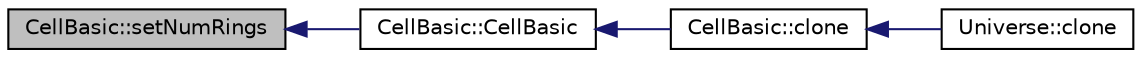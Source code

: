 digraph "CellBasic::setNumRings"
{
  edge [fontname="Helvetica",fontsize="10",labelfontname="Helvetica",labelfontsize="10"];
  node [fontname="Helvetica",fontsize="10",shape=record];
  rankdir="LR";
  Node1 [label="CellBasic::setNumRings",height=0.2,width=0.4,color="black", fillcolor="grey75", style="filled" fontcolor="black"];
  Node1 -> Node2 [dir="back",color="midnightblue",fontsize="10",style="solid",fontname="Helvetica"];
  Node2 [label="CellBasic::CellBasic",height=0.2,width=0.4,color="black", fillcolor="white", style="filled",URL="$classCellBasic.html#ae40a1bd96323a32693d1088bd9b9a1cc"];
  Node2 -> Node3 [dir="back",color="midnightblue",fontsize="10",style="solid",fontname="Helvetica"];
  Node3 [label="CellBasic::clone",height=0.2,width=0.4,color="black", fillcolor="white", style="filled",URL="$classCellBasic.html#a11467ff4cc874cb9688ff12feef184a6",tooltip="Create a duplicate of the CellBasic."];
  Node3 -> Node4 [dir="back",color="midnightblue",fontsize="10",style="solid",fontname="Helvetica"];
  Node4 [label="Universe::clone",height=0.2,width=0.4,color="black", fillcolor="white", style="filled",URL="$classUniverse.html#a6f7c4480848e68b07ce2a6844b450f90",tooltip="Clones this Universe and all of the Cells within it and returns it."];
}

